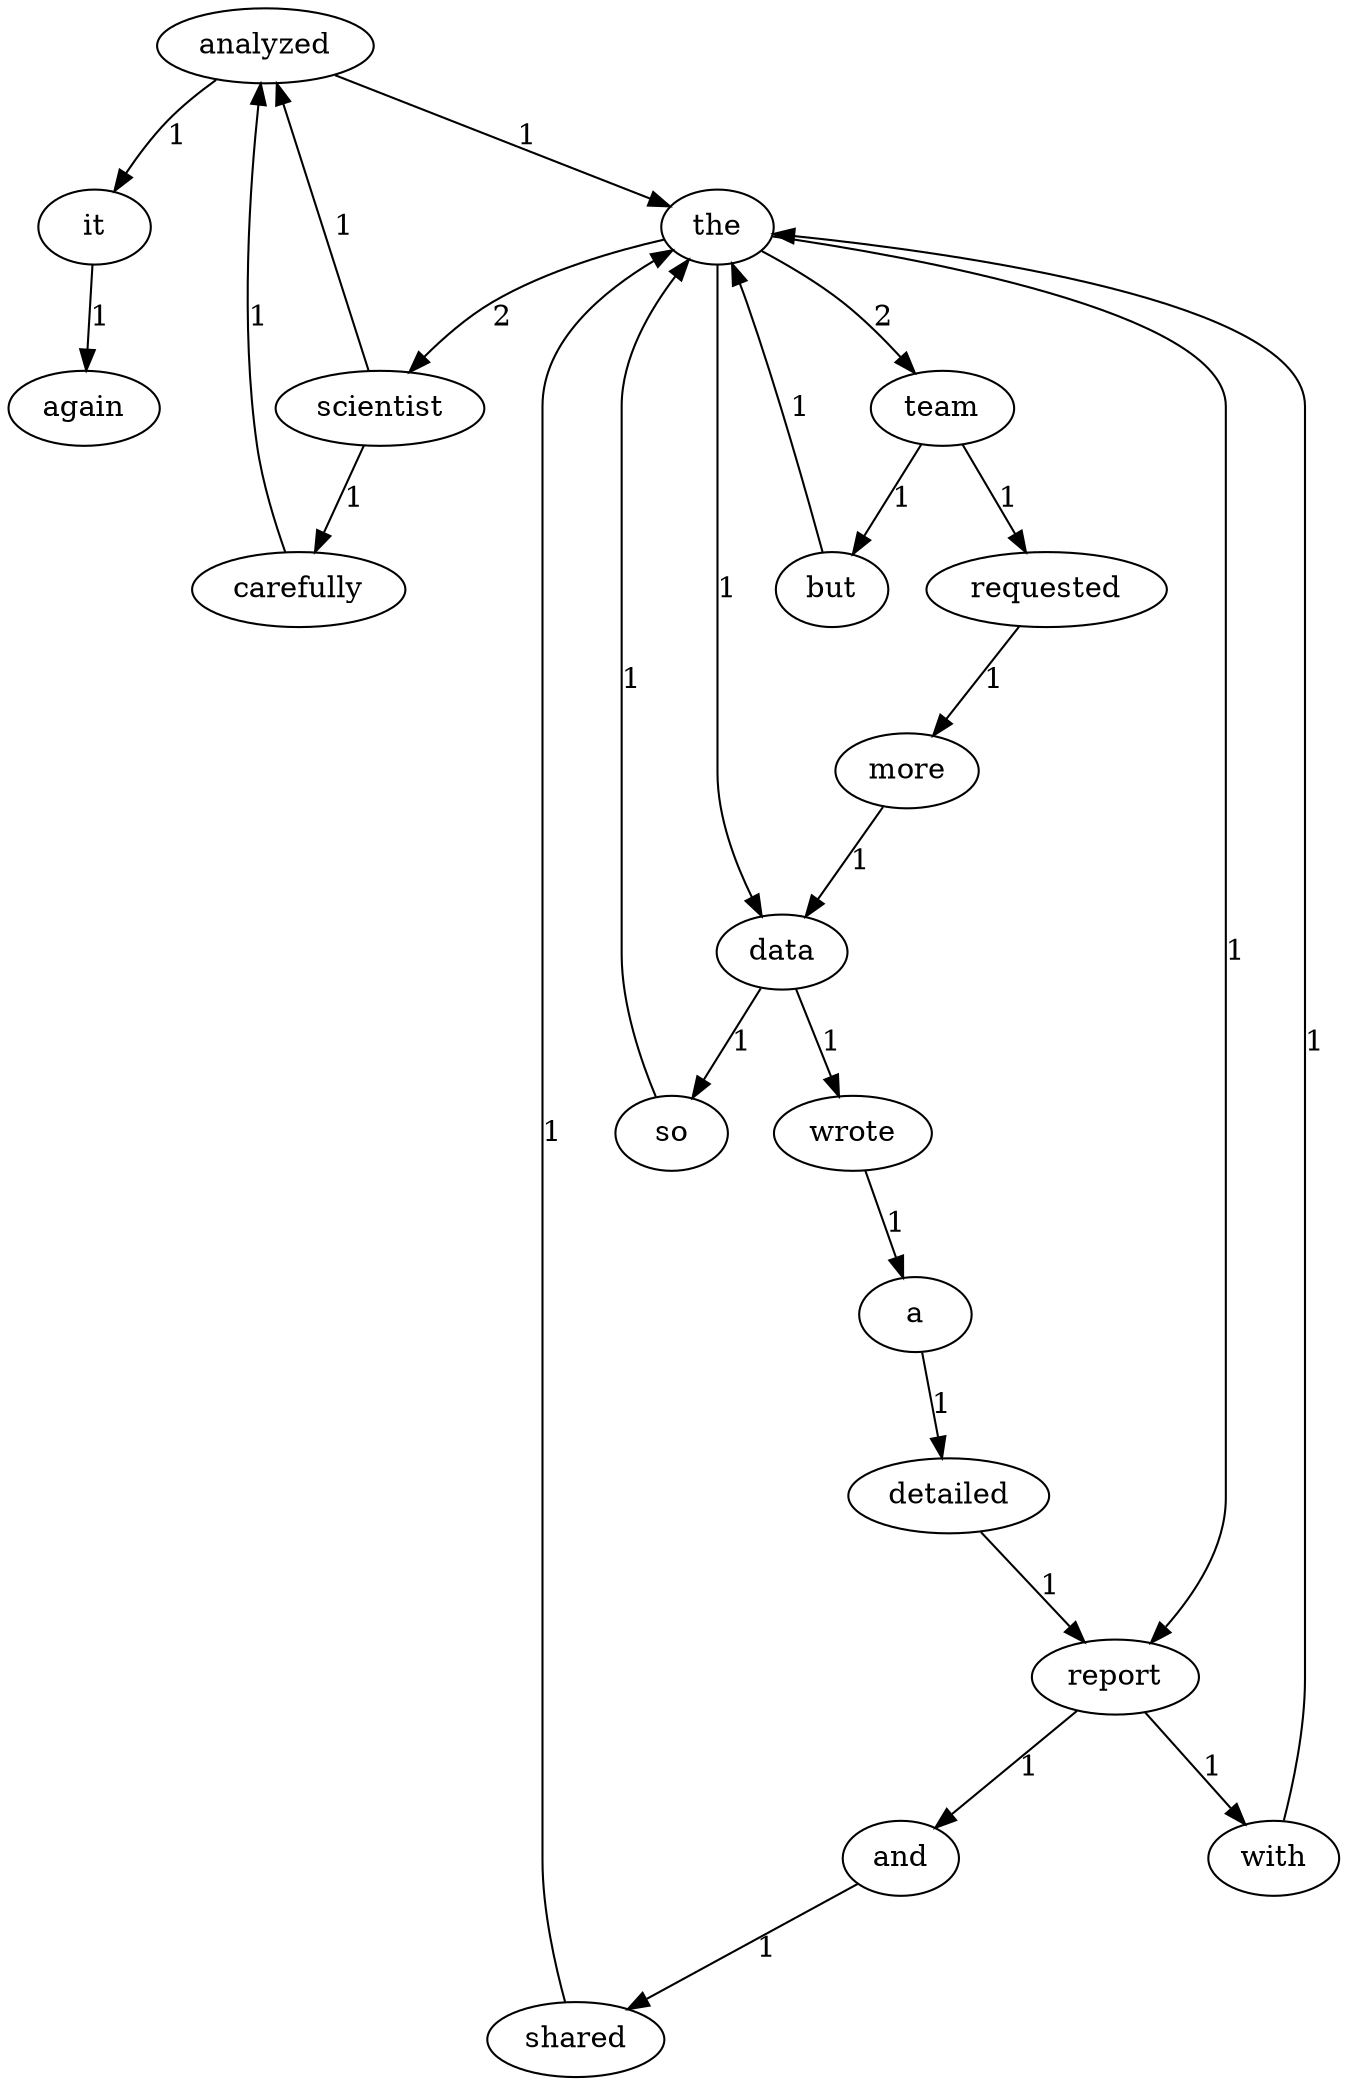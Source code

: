digraph G {
  "again";
  "more";
  "with";
  "team";
  "shared";
  "but";
  "a";
  "requested";
  "and";
  "detailed";
  "carefully";
  "wrote";
  "data";
  "so";
  "report";
  "it";
  "the";
  "analyzed";
  "scientist";
  "more" -> "data" [label="1"];
  "with" -> "the" [label="1"];
  "team" -> "requested" [label="1"];
  "team" -> "but" [label="1"];
  "shared" -> "the" [label="1"];
  "but" -> "the" [label="1"];
  "a" -> "detailed" [label="1"];
  "requested" -> "more" [label="1"];
  "and" -> "shared" [label="1"];
  "detailed" -> "report" [label="1"];
  "carefully" -> "analyzed" [label="1"];
  "wrote" -> "a" [label="1"];
  "data" -> "so" [label="1"];
  "data" -> "wrote" [label="1"];
  "so" -> "the" [label="1"];
  "report" -> "with" [label="1"];
  "report" -> "and" [label="1"];
  "it" -> "again" [label="1"];
  "the" -> "team" [label="2"];
  "the" -> "data" [label="1"];
  "the" -> "report" [label="1"];
  "the" -> "scientist" [label="2"];
  "analyzed" -> "it" [label="1"];
  "analyzed" -> "the" [label="1"];
  "scientist" -> "analyzed" [label="1"];
  "scientist" -> "carefully" [label="1"];
}
